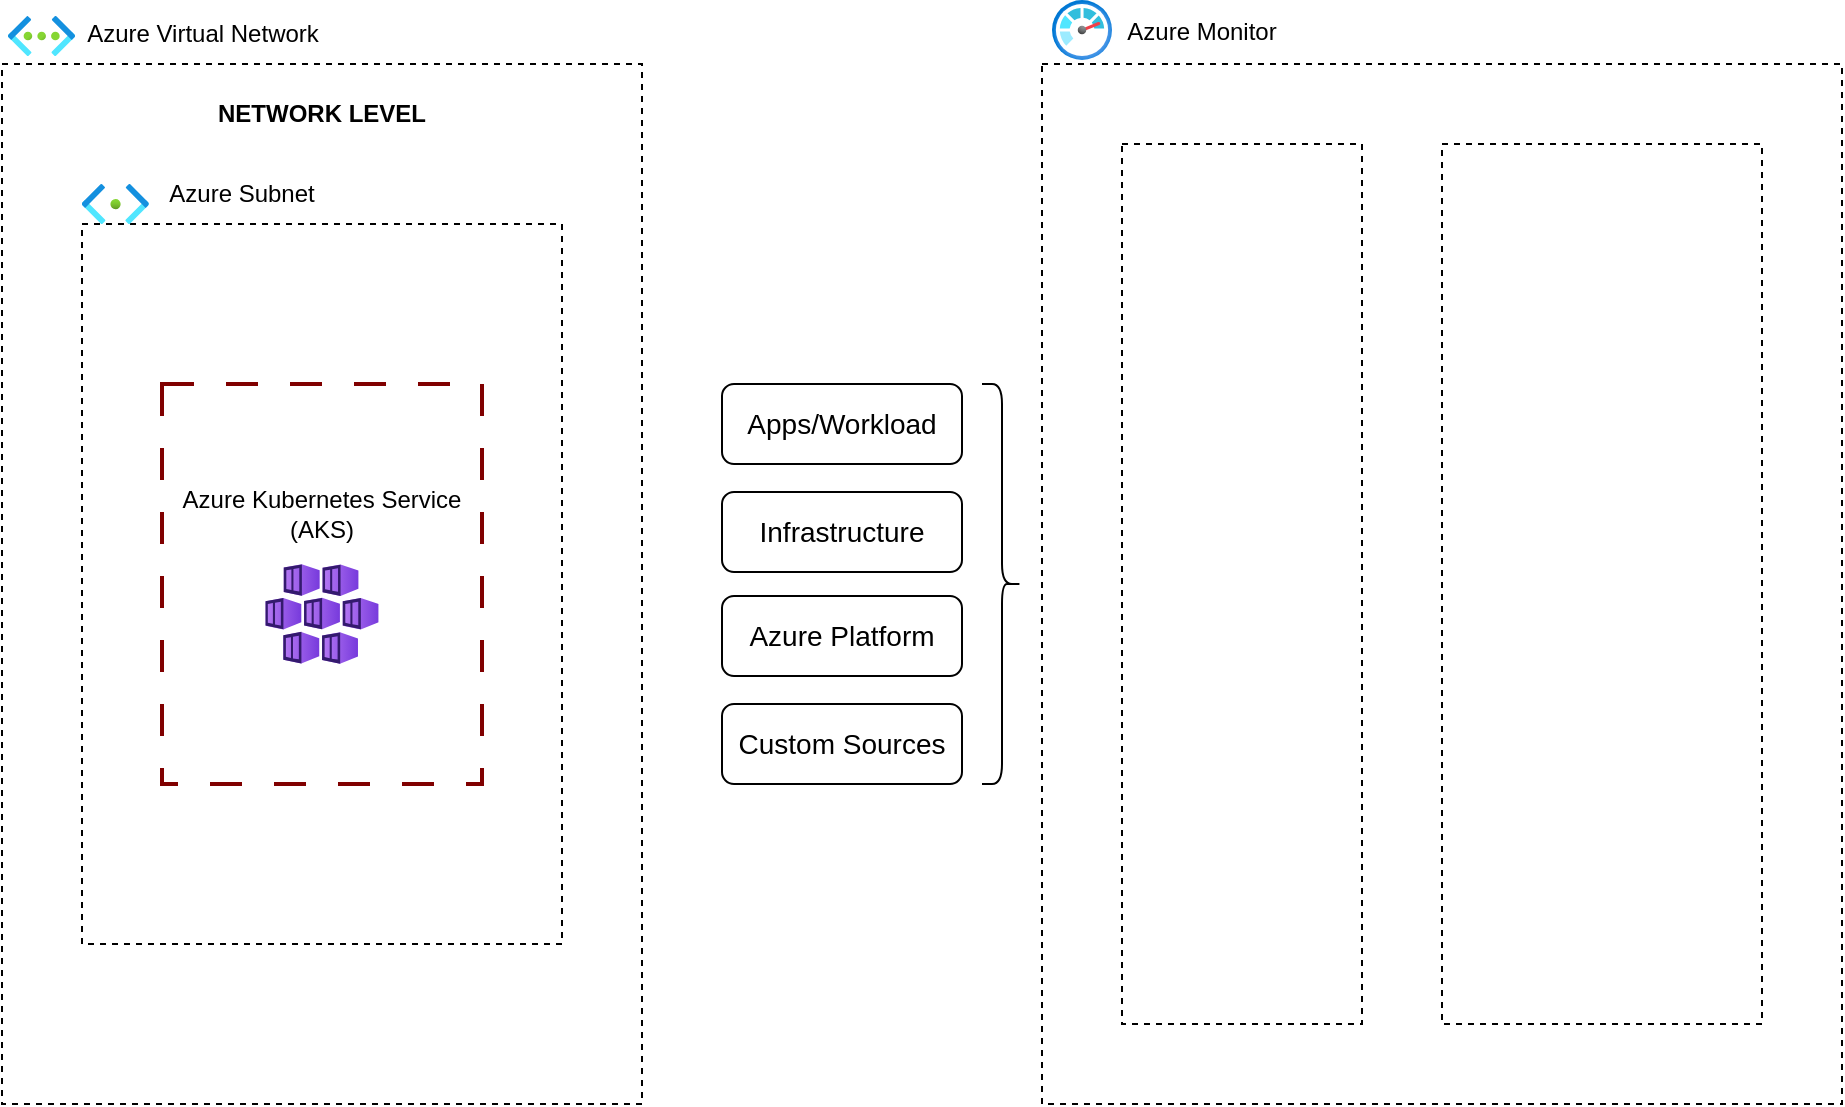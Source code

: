 <mxfile version="26.0.6">
  <diagram name="Page-1" id="E8PTVJiMz3i3rZZgdMsj">
    <mxGraphModel dx="1050" dy="558" grid="1" gridSize="10" guides="1" tooltips="1" connect="1" arrows="1" fold="1" page="1" pageScale="1" pageWidth="850" pageHeight="1100" math="0" shadow="0">
      <root>
        <mxCell id="0" />
        <mxCell id="1" parent="0" />
        <mxCell id="qA517OyjisjvjETu6iN_-1" value="" style="rounded=0;whiteSpace=wrap;html=1;fillColor=none;dashed=1;strokeWidth=1;" vertex="1" parent="1">
          <mxGeometry x="40" y="40" width="320" height="520" as="geometry" />
        </mxCell>
        <mxCell id="qA517OyjisjvjETu6iN_-2" value="" style="image;aspect=fixed;html=1;points=[];align=center;fontSize=12;image=img/lib/azure2/networking/Virtual_Networks.svg;" vertex="1" parent="1">
          <mxGeometry x="43" y="16" width="33.5" height="20" as="geometry" />
        </mxCell>
        <mxCell id="qA517OyjisjvjETu6iN_-3" value="Azure Virtual Network" style="text;html=1;align=center;verticalAlign=middle;whiteSpace=wrap;rounded=0;" vertex="1" parent="1">
          <mxGeometry x="79.5" y="10" width="120.5" height="30" as="geometry" />
        </mxCell>
        <mxCell id="qA517OyjisjvjETu6iN_-4" value="" style="rounded=0;whiteSpace=wrap;html=1;fillColor=none;dashed=1;" vertex="1" parent="1">
          <mxGeometry x="80" y="120" width="240" height="360" as="geometry" />
        </mxCell>
        <mxCell id="qA517OyjisjvjETu6iN_-5" value="" style="image;aspect=fixed;html=1;points=[];align=center;fontSize=12;image=img/lib/azure2/networking/Subnet.svg;" vertex="1" parent="1">
          <mxGeometry x="80" y="100" width="33.4" height="20" as="geometry" />
        </mxCell>
        <mxCell id="qA517OyjisjvjETu6iN_-6" value="Azure Subnet" style="text;html=1;align=center;verticalAlign=middle;whiteSpace=wrap;rounded=0;" vertex="1" parent="1">
          <mxGeometry x="120" y="90" width="80" height="30" as="geometry" />
        </mxCell>
        <mxCell id="qA517OyjisjvjETu6iN_-7" value="" style="rounded=0;whiteSpace=wrap;html=1;fillColor=none;dashed=1;dashPattern=8 8;strokeColor=light-dark(#800000, #ededed);strokeWidth=2;" vertex="1" parent="1">
          <mxGeometry x="120" y="200" width="160" height="200" as="geometry" />
        </mxCell>
        <mxCell id="qA517OyjisjvjETu6iN_-9" value="Azure Kubernetes Service (AKS)" style="text;html=1;align=center;verticalAlign=middle;whiteSpace=wrap;rounded=0;" vertex="1" parent="1">
          <mxGeometry x="125" y="250" width="150" height="30" as="geometry" />
        </mxCell>
        <mxCell id="qA517OyjisjvjETu6iN_-10" value="" style="image;aspect=fixed;html=1;points=[];align=center;fontSize=12;image=img/lib/azure2/compute/Kubernetes_Services.svg;" vertex="1" parent="1">
          <mxGeometry x="171.66" y="290" width="56.67" height="50" as="geometry" />
        </mxCell>
        <mxCell id="qA517OyjisjvjETu6iN_-11" value="" style="rounded=0;whiteSpace=wrap;html=1;fillColor=none;dashed=1;" vertex="1" parent="1">
          <mxGeometry x="560" y="40" width="400" height="520" as="geometry" />
        </mxCell>
        <mxCell id="qA517OyjisjvjETu6iN_-12" value="" style="image;aspect=fixed;html=1;points=[];align=center;fontSize=12;image=img/lib/azure2/management_governance/Monitor.svg;" vertex="1" parent="1">
          <mxGeometry x="565" y="8" width="30" height="30" as="geometry" />
        </mxCell>
        <mxCell id="qA517OyjisjvjETu6iN_-13" value="Azure Monitor" style="text;html=1;align=center;verticalAlign=middle;whiteSpace=wrap;rounded=0;" vertex="1" parent="1">
          <mxGeometry x="600" y="9" width="80" height="30" as="geometry" />
        </mxCell>
        <mxCell id="qA517OyjisjvjETu6iN_-14" value="" style="rounded=0;whiteSpace=wrap;html=1;fillColor=none;dashed=1;" vertex="1" parent="1">
          <mxGeometry x="600" y="80" width="120" height="440" as="geometry" />
        </mxCell>
        <mxCell id="qA517OyjisjvjETu6iN_-15" value="" style="rounded=0;whiteSpace=wrap;html=1;fillColor=none;dashed=1;" vertex="1" parent="1">
          <mxGeometry x="760" y="80" width="160" height="440" as="geometry" />
        </mxCell>
        <mxCell id="qA517OyjisjvjETu6iN_-16" value="&lt;b&gt;NETWORK LEVEL&lt;/b&gt;" style="text;html=1;align=center;verticalAlign=middle;whiteSpace=wrap;rounded=0;" vertex="1" parent="1">
          <mxGeometry x="120" y="50" width="160" height="30" as="geometry" />
        </mxCell>
        <mxCell id="qA517OyjisjvjETu6iN_-17" value="&lt;font style=&quot;font-size: 14px;&quot;&gt;Apps/Workload&lt;/font&gt;" style="rounded=1;whiteSpace=wrap;html=1;" vertex="1" parent="1">
          <mxGeometry x="400" y="200" width="120" height="40" as="geometry" />
        </mxCell>
        <mxCell id="qA517OyjisjvjETu6iN_-18" value="&lt;font style=&quot;font-size: 14px;&quot;&gt;Infrastructure&lt;/font&gt;" style="rounded=1;whiteSpace=wrap;html=1;" vertex="1" parent="1">
          <mxGeometry x="400" y="254" width="120" height="40" as="geometry" />
        </mxCell>
        <mxCell id="qA517OyjisjvjETu6iN_-19" value="&lt;font style=&quot;font-size: 14px;&quot;&gt;Azure Platform&lt;/font&gt;" style="rounded=1;whiteSpace=wrap;html=1;" vertex="1" parent="1">
          <mxGeometry x="400" y="306" width="120" height="40" as="geometry" />
        </mxCell>
        <mxCell id="qA517OyjisjvjETu6iN_-20" value="&lt;font style=&quot;font-size: 14px;&quot;&gt;Custom Sources&lt;/font&gt;" style="rounded=1;whiteSpace=wrap;html=1;" vertex="1" parent="1">
          <mxGeometry x="400" y="360" width="120" height="40" as="geometry" />
        </mxCell>
        <mxCell id="qA517OyjisjvjETu6iN_-21" value="" style="shape=curlyBracket;whiteSpace=wrap;html=1;rounded=1;flipH=1;labelPosition=right;verticalLabelPosition=middle;align=left;verticalAlign=middle;" vertex="1" parent="1">
          <mxGeometry x="530" y="200" width="20" height="200" as="geometry" />
        </mxCell>
      </root>
    </mxGraphModel>
  </diagram>
</mxfile>
